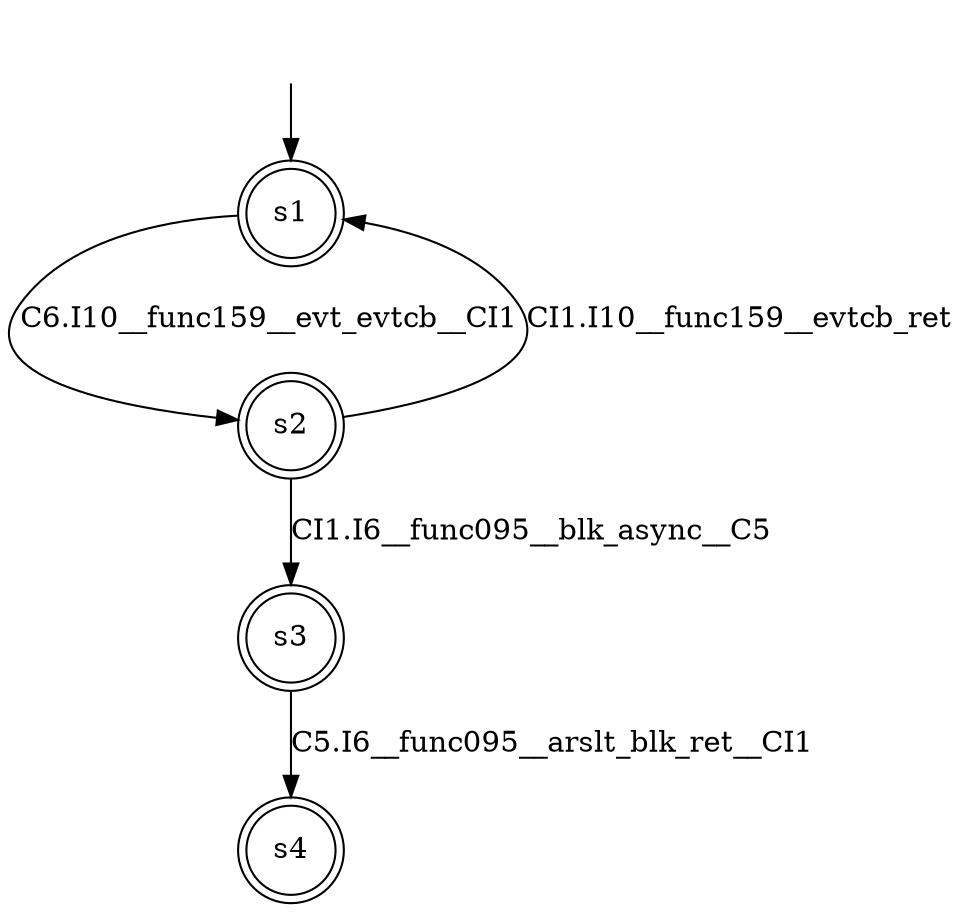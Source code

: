 digraph automaton {
	1 [label=<s1> shape="doublecircle"];
	2 [label=<s2> shape="doublecircle"];
	3 [label=<s3> shape="doublecircle"];
	4 [label=<s4> shape="doublecircle"];
	__init1 [label=<> shape="none"];
	__init1 -> 1;
	1 -> 2 [label=<C6.I10__func159__evt_evtcb__CI1> id="1-0-2"];
	2 -> 3 [label=<CI1.I6__func095__blk_async__C5> id="2-0-3"];
	2 -> 1 [label=<CI1.I10__func159__evtcb_ret> id="2-1-1"];
	3 -> 4 [label=<C5.I6__func095__arslt_blk_ret__CI1> id="3-0-4"];
}
